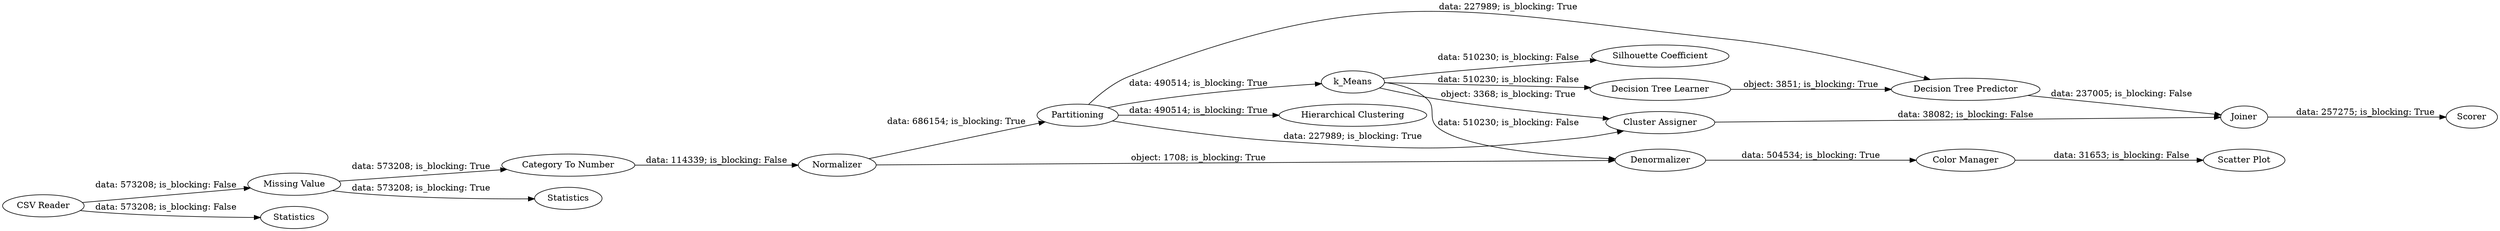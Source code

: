 digraph {
	"-206071295102687092_18" [label=Joiner]
	"-206071295102687092_21" [label="Scatter Plot"]
	"-206071295102687092_12" [label=Statistics]
	"-206071295102687092_8" [label="Hierarchical Clustering"]
	"-206071295102687092_15" [label="Silhouette Coefficient"]
	"-206071295102687092_16" [label="Decision Tree Learner"]
	"-206071295102687092_1" [label="CSV Reader"]
	"-206071295102687092_3" [label="Category To Number"]
	"-206071295102687092_22" [label="Color Manager"]
	"-206071295102687092_9" [label=k_Means]
	"-206071295102687092_2" [label="Missing Value"]
	"-206071295102687092_14" [label=Statistics]
	"-206071295102687092_13" [label=Normalizer]
	"-206071295102687092_17" [label="Decision Tree Predictor"]
	"-206071295102687092_20" [label=Denormalizer]
	"-206071295102687092_19" [label=Scorer]
	"-206071295102687092_7" [label=Partitioning]
	"-206071295102687092_10" [label="Cluster Assigner"]
	"-206071295102687092_7" -> "-206071295102687092_10" [label="data: 227989; is_blocking: True"]
	"-206071295102687092_13" -> "-206071295102687092_7" [label="data: 686154; is_blocking: True"]
	"-206071295102687092_16" -> "-206071295102687092_17" [label="object: 3851; is_blocking: True"]
	"-206071295102687092_13" -> "-206071295102687092_20" [label="object: 1708; is_blocking: True"]
	"-206071295102687092_1" -> "-206071295102687092_12" [label="data: 573208; is_blocking: False"]
	"-206071295102687092_2" -> "-206071295102687092_3" [label="data: 573208; is_blocking: True"]
	"-206071295102687092_10" -> "-206071295102687092_18" [label="data: 38082; is_blocking: False"]
	"-206071295102687092_2" -> "-206071295102687092_14" [label="data: 573208; is_blocking: True"]
	"-206071295102687092_22" -> "-206071295102687092_21" [label="data: 31653; is_blocking: False"]
	"-206071295102687092_7" -> "-206071295102687092_8" [label="data: 490514; is_blocking: True"]
	"-206071295102687092_7" -> "-206071295102687092_9" [label="data: 490514; is_blocking: True"]
	"-206071295102687092_18" -> "-206071295102687092_19" [label="data: 257275; is_blocking: True"]
	"-206071295102687092_7" -> "-206071295102687092_17" [label="data: 227989; is_blocking: True"]
	"-206071295102687092_9" -> "-206071295102687092_16" [label="data: 510230; is_blocking: False"]
	"-206071295102687092_20" -> "-206071295102687092_22" [label="data: 504534; is_blocking: True"]
	"-206071295102687092_17" -> "-206071295102687092_18" [label="data: 237005; is_blocking: False"]
	"-206071295102687092_9" -> "-206071295102687092_10" [label="object: 3368; is_blocking: True"]
	"-206071295102687092_9" -> "-206071295102687092_15" [label="data: 510230; is_blocking: False"]
	"-206071295102687092_1" -> "-206071295102687092_2" [label="data: 573208; is_blocking: False"]
	"-206071295102687092_3" -> "-206071295102687092_13" [label="data: 114339; is_blocking: False"]
	"-206071295102687092_9" -> "-206071295102687092_20" [label="data: 510230; is_blocking: False"]
	rankdir=LR
}

